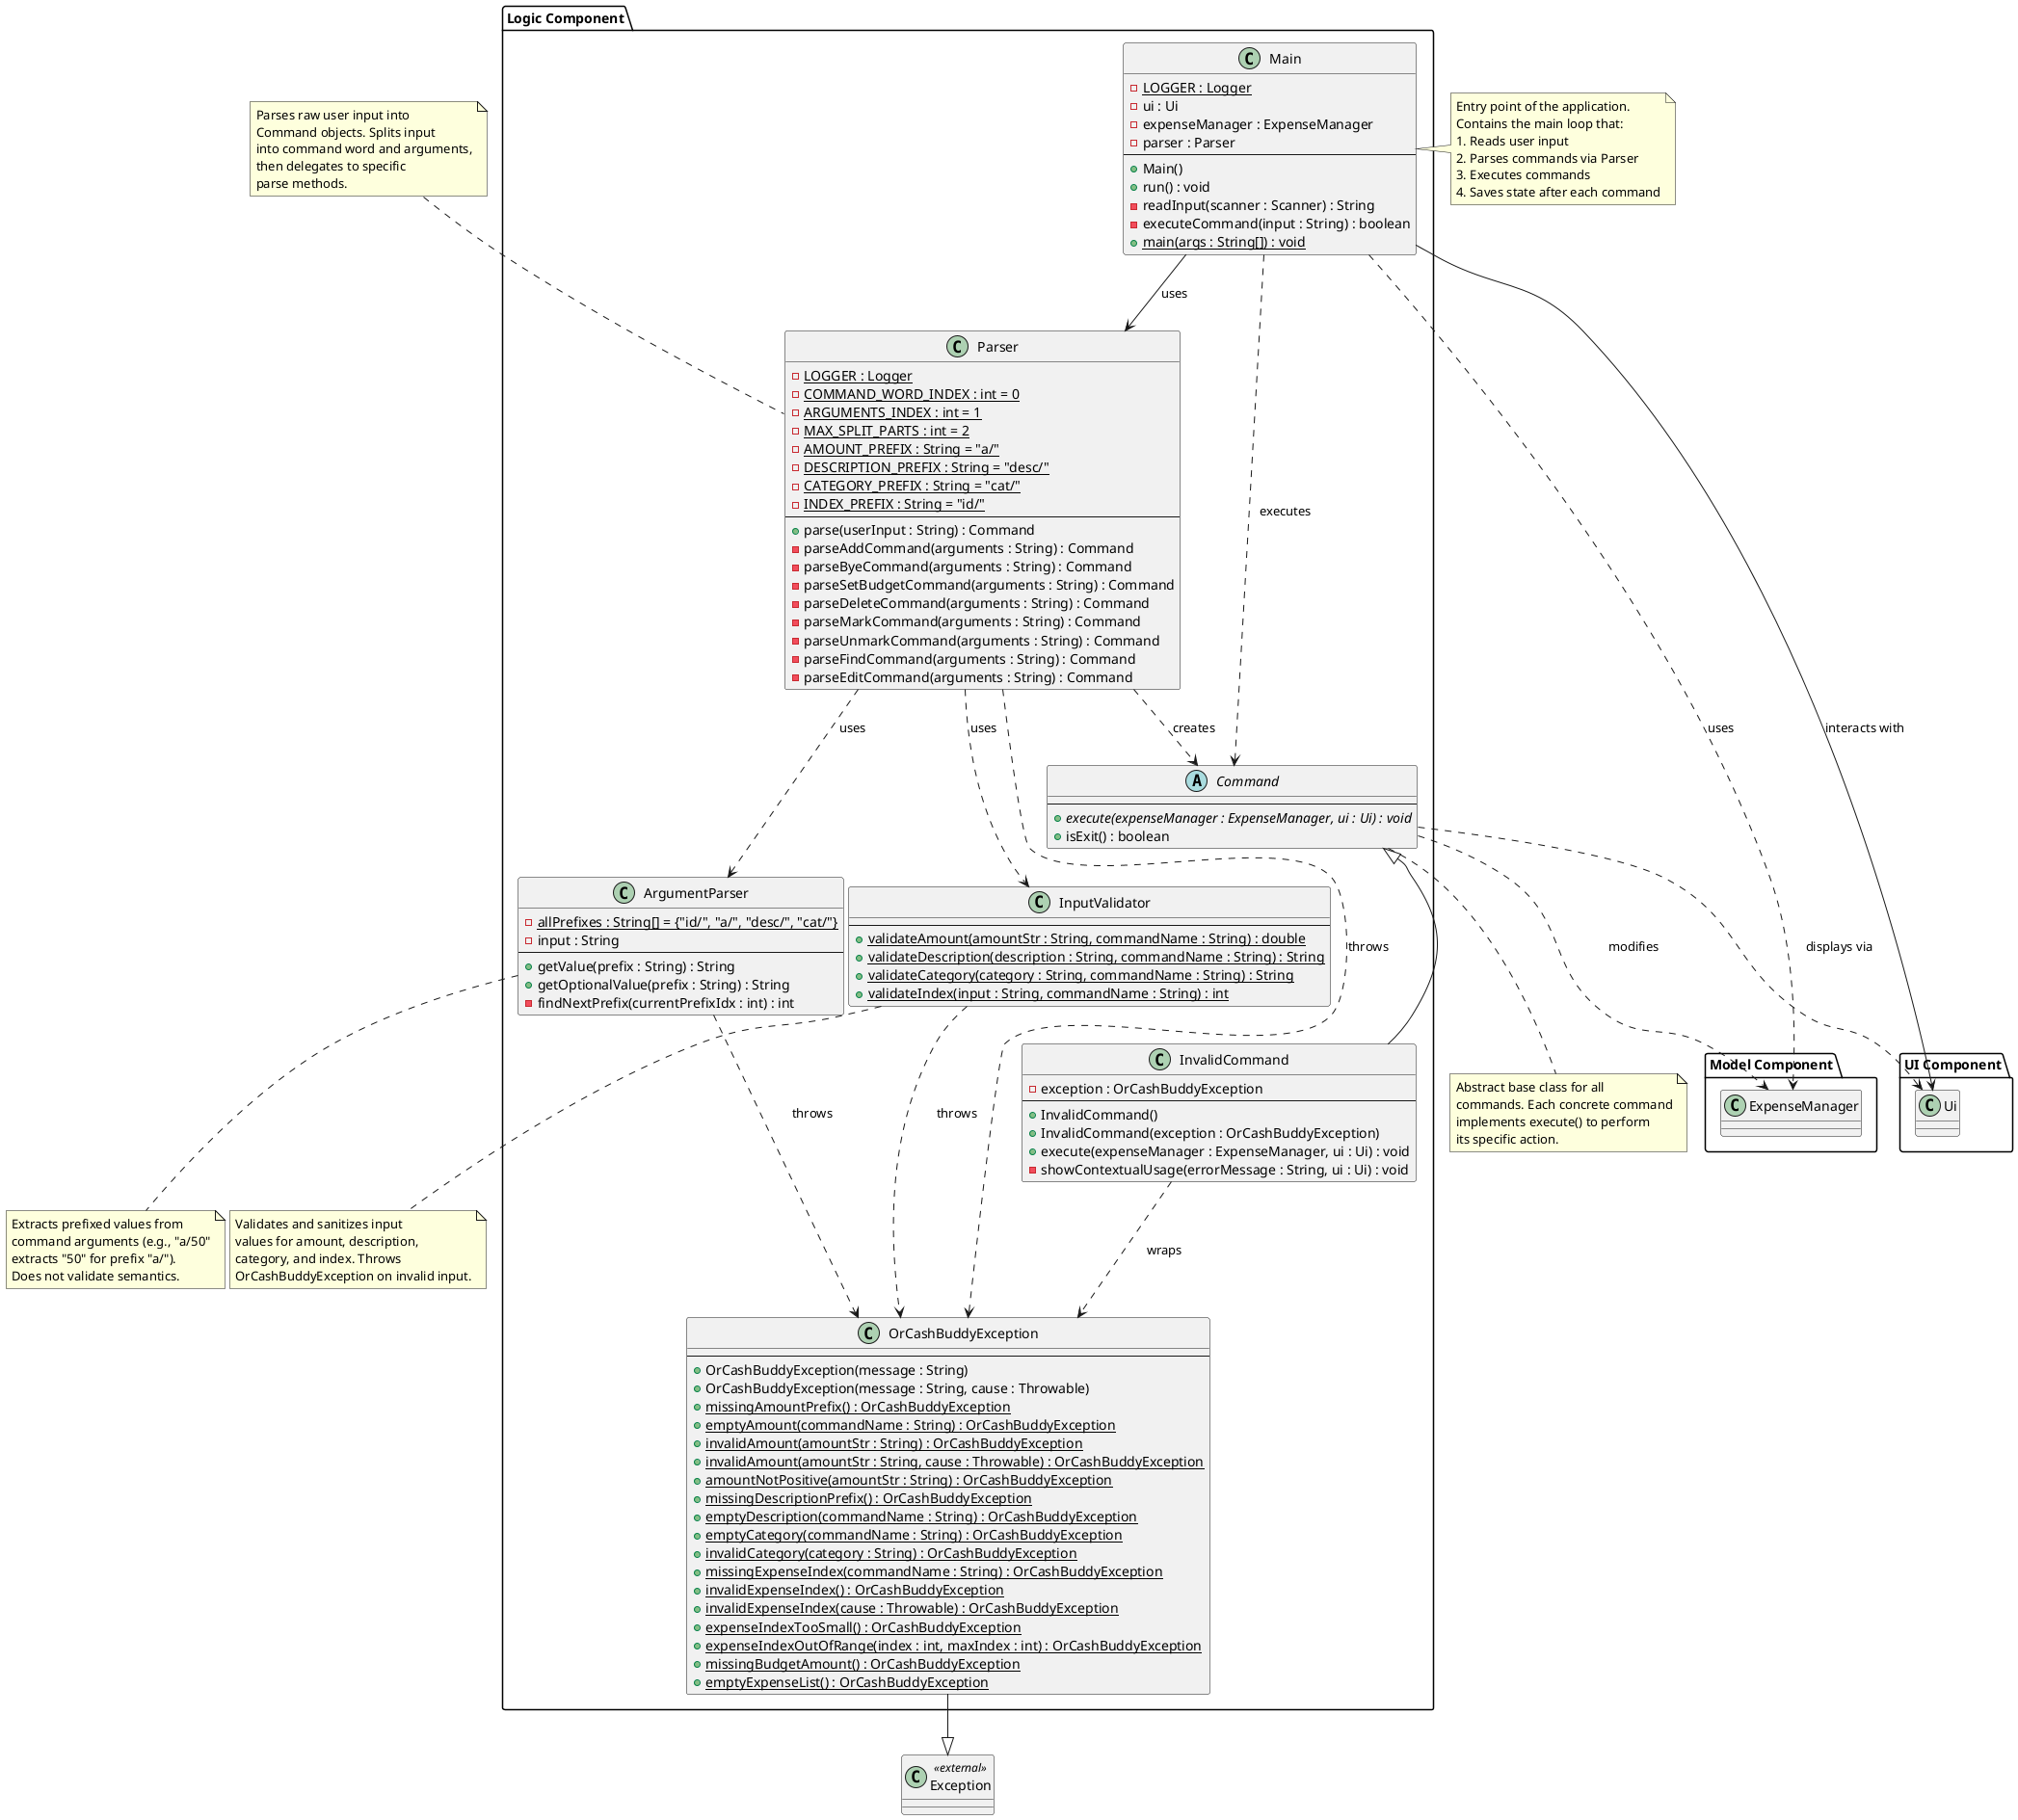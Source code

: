 @startuml

class Exception <<external>> {
}

package "Logic Component" {
    class Main {
        - {static} LOGGER : Logger
        - ui : Ui
        - expenseManager : ExpenseManager
        - parser : Parser
        --
        + Main()
        + run() : void
        - readInput(scanner : Scanner) : String
        - executeCommand(input : String) : boolean
        + {static} main(args : String[]) : void
    }

    class Parser {
        - {static} LOGGER : Logger
        - {static} COMMAND_WORD_INDEX : int = 0
        - {static} ARGUMENTS_INDEX : int = 1
        - {static} MAX_SPLIT_PARTS : int = 2
        - {static} AMOUNT_PREFIX : String = "a/"
        - {static} DESCRIPTION_PREFIX : String = "desc/"
        - {static} CATEGORY_PREFIX : String = "cat/"
        - {static} INDEX_PREFIX : String = "id/"
        --
        + parse(userInput : String) : Command
        - parseAddCommand(arguments : String) : Command
        - parseByeCommand(arguments : String) : Command
        - parseSetBudgetCommand(arguments : String) : Command
        - parseDeleteCommand(arguments : String) : Command
        - parseMarkCommand(arguments : String) : Command
        - parseUnmarkCommand(arguments : String) : Command
        - parseFindCommand(arguments : String) : Command
        - parseEditCommand(arguments : String) : Command
    }

    class ArgumentParser {
        - {static} allPrefixes : String[] = {"id/", "a/", "desc/", "cat/"}
        - input : String
        --
        + getValue(prefix : String) : String
        + getOptionalValue(prefix : String) : String
        - findNextPrefix(currentPrefixIdx : int) : int
    }

    class InputValidator {
        --
        + {static} validateAmount(amountStr : String, commandName : String) : double
        + {static} validateDescription(description : String, commandName : String) : String
        + {static} validateCategory(category : String, commandName : String) : String
        + {static} validateIndex(input : String, commandName : String) : int
    }

    abstract class Command {
        --
        + {abstract} execute(expenseManager : ExpenseManager, ui : Ui) : void
        + isExit() : boolean
    }

    class InvalidCommand extends Command {
        - exception : OrCashBuddyException
        --
        + InvalidCommand()
        + InvalidCommand(exception : OrCashBuddyException)
        + execute(expenseManager : ExpenseManager, ui : Ui) : void
        - showContextualUsage(errorMessage : String, ui : Ui) : void
    }

    class OrCashBuddyException {
        --
        + OrCashBuddyException(message : String)
        + OrCashBuddyException(message : String, cause : Throwable)
        + {static} missingAmountPrefix() : OrCashBuddyException
        + {static} emptyAmount(commandName : String) : OrCashBuddyException
        + {static} invalidAmount(amountStr : String) : OrCashBuddyException
        + {static} invalidAmount(amountStr : String, cause : Throwable) : OrCashBuddyException
        + {static} amountNotPositive(amountStr : String) : OrCashBuddyException
        + {static} missingDescriptionPrefix() : OrCashBuddyException
        + {static} emptyDescription(commandName : String) : OrCashBuddyException
        + {static} emptyCategory(commandName : String) : OrCashBuddyException
        + {static} invalidCategory(category : String) : OrCashBuddyException
        + {static} missingExpenseIndex(commandName : String) : OrCashBuddyException
        + {static} invalidExpenseIndex() : OrCashBuddyException
        + {static} invalidExpenseIndex(cause : Throwable) : OrCashBuddyException
        + {static} expenseIndexTooSmall() : OrCashBuddyException
        + {static} expenseIndexOutOfRange(index : int, maxIndex : int) : OrCashBuddyException
        + {static} missingBudgetAmount() : OrCashBuddyException
        + {static} emptyExpenseList() : OrCashBuddyException
    }
}

package "Model Component" {
    class ExpenseManager {
    }
}

package "UI Component" {
    class Ui {
    }
}

Main --> Parser : uses
Main ..> ExpenseManager : uses
Main --> Ui : interacts with
Main ..> Command : executes

Parser ..> Command : creates
Parser ..> ArgumentParser : uses
Parser ..> InputValidator : uses
Parser ..> OrCashBuddyException : throws

ArgumentParser ..> OrCashBuddyException : throws
InputValidator ..> OrCashBuddyException : throws

Command ..> ExpenseManager : modifies
Command ..> Ui : displays via

InvalidCommand ..> OrCashBuddyException : wraps

OrCashBuddyException --|> Exception

note right of Main
  Entry point of the application.
  Contains the main loop that:
  1. Reads user input
  2. Parses commands via Parser
  3. Executes commands
  4. Saves state after each command
end note

note top of Parser
  Parses raw user input into
  Command objects. Splits input
  into command word and arguments,
  then delegates to specific
  parse methods.
end note

note bottom of ArgumentParser
  Extracts prefixed values from
  command arguments (e.g., "a/50"
  extracts "50" for prefix "a/").
  Does not validate semantics.
end note

note bottom of InputValidator
  Validates and sanitizes input
  values for amount, description,
  category, and index. Throws
  OrCashBuddyException on invalid input.
end note

note bottom of Command
  Abstract base class for all
  commands. Each concrete command
  implements execute() to perform
  its specific action.
end note

@enduml
